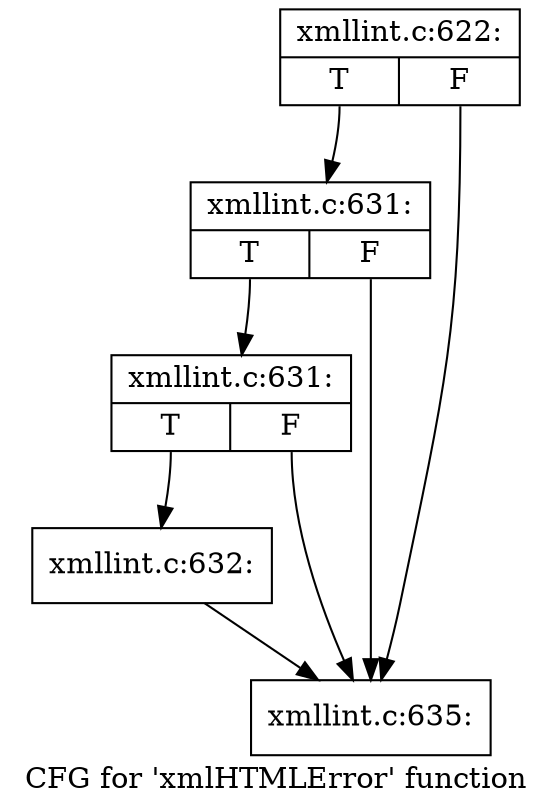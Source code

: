 digraph "CFG for 'xmlHTMLError' function" {
	label="CFG for 'xmlHTMLError' function";

	Node0x556d1b6ae700 [shape=record,label="{xmllint.c:622:|{<s0>T|<s1>F}}"];
	Node0x556d1b6ae700:s0 -> Node0x556d1b6b1c80;
	Node0x556d1b6ae700:s1 -> Node0x556d1b6b1bb0;
	Node0x556d1b6b1c80 [shape=record,label="{xmllint.c:631:|{<s0>T|<s1>F}}"];
	Node0x556d1b6b1c80:s0 -> Node0x556d1b6b1c00;
	Node0x556d1b6b1c80:s1 -> Node0x556d1b6b1bb0;
	Node0x556d1b6b1c00 [shape=record,label="{xmllint.c:631:|{<s0>T|<s1>F}}"];
	Node0x556d1b6b1c00:s0 -> Node0x556d1b6b1b60;
	Node0x556d1b6b1c00:s1 -> Node0x556d1b6b1bb0;
	Node0x556d1b6b1b60 [shape=record,label="{xmllint.c:632:}"];
	Node0x556d1b6b1b60 -> Node0x556d1b6b1bb0;
	Node0x556d1b6b1bb0 [shape=record,label="{xmllint.c:635:}"];
}
